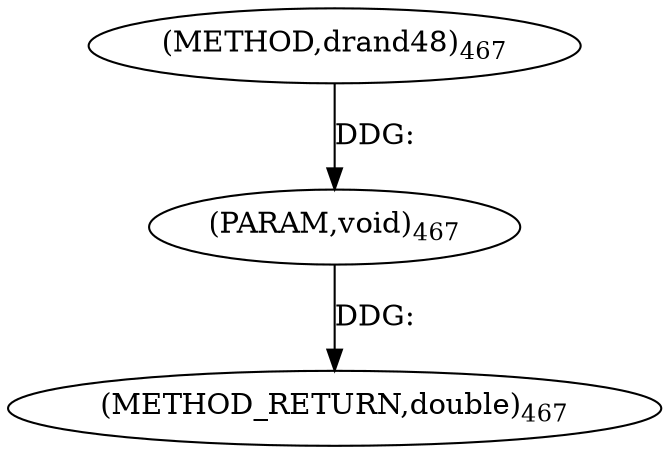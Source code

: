 digraph "drand48" {  
"4806" [label = <(METHOD,drand48)<SUB>467</SUB>> ]
"4808" [label = <(METHOD_RETURN,double)<SUB>467</SUB>> ]
"4807" [label = <(PARAM,void)<SUB>467</SUB>> ]
  "4807" -> "4808"  [ label = "DDG: "] 
  "4806" -> "4807"  [ label = "DDG: "] 
}

